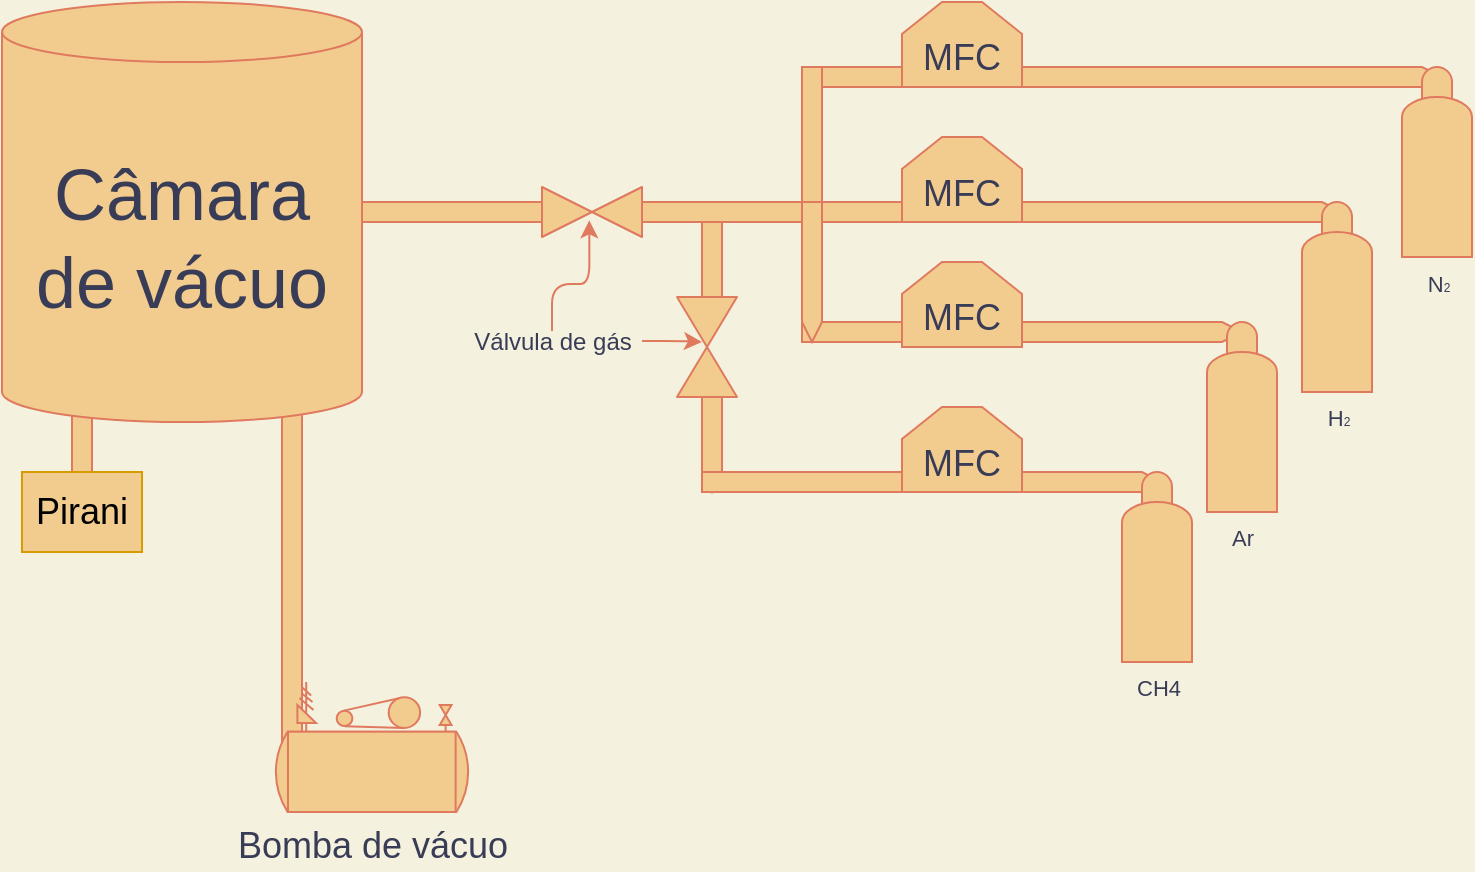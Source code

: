<mxfile version="15.6.5" type="github">
  <diagram id="pm0KyGwDIg-Bs8ifSs3f" name="Page-1">
    <mxGraphModel dx="1420" dy="745" grid="1" gridSize="10" guides="1" tooltips="1" connect="1" arrows="1" fold="1" page="1" pageScale="1" pageWidth="827" pageHeight="1169" background="#F4F1DE" math="0" shadow="0">
      <root>
        <mxCell id="0" />
        <mxCell id="1" parent="0" />
        <mxCell id="i2rfmJk4JtvdybACD0-p-4" value="" style="html=1;shadow=0;dashed=0;align=center;verticalAlign=middle;shape=mxgraph.arrows2.arrow;dy=0;dx=10;notch=0;rounded=0;sketch=0;fontSize=36;fontColor=#393C56;strokeColor=#E07A5F;fillColor=#F2CC8F;" parent="1" vertex="1">
          <mxGeometry x="400" y="380" width="100" height="10" as="geometry" />
        </mxCell>
        <mxCell id="i2rfmJk4JtvdybACD0-p-5" value="" style="verticalLabelPosition=bottom;align=center;html=1;verticalAlign=top;pointerEvents=1;dashed=0;shape=mxgraph.pid2valves.valve;valveType=gate;rounded=0;sketch=0;fontSize=36;fontColor=#393C56;strokeColor=#E07A5F;fillColor=#F2CC8F;" parent="1" vertex="1">
          <mxGeometry x="490" y="372.5" width="50" height="25" as="geometry" />
        </mxCell>
        <mxCell id="i2rfmJk4JtvdybACD0-p-6" value="" style="html=1;shadow=0;dashed=0;align=center;verticalAlign=middle;shape=mxgraph.arrows2.arrow;dy=0;dx=10;notch=0;rounded=0;sketch=0;fontSize=36;fontColor=#393C56;strokeColor=#E07A5F;fillColor=#F2CC8F;" parent="1" vertex="1">
          <mxGeometry x="540" y="380" width="90" height="10" as="geometry" />
        </mxCell>
        <mxCell id="i2rfmJk4JtvdybACD0-p-8" value="" style="html=1;shadow=0;dashed=0;align=center;verticalAlign=middle;shape=mxgraph.arrows2.arrow;dy=0;dx=10;notch=0;rounded=0;sketch=0;fontSize=36;fontColor=#393C56;strokeColor=#E07A5F;fillColor=#F2CC8F;rotation=90;" parent="1" vertex="1">
          <mxGeometry x="550" y="410" width="50" height="10" as="geometry" />
        </mxCell>
        <mxCell id="i2rfmJk4JtvdybACD0-p-11" value="" style="html=1;shadow=0;dashed=0;align=center;verticalAlign=middle;shape=mxgraph.arrows2.arrow;dy=0;dx=10;notch=0;rounded=0;sketch=0;fontSize=36;fontColor=#393C56;strokeColor=#E07A5F;fillColor=#F2CC8F;rotation=90;" parent="1" vertex="1">
          <mxGeometry x="545" y="490" width="60" height="10" as="geometry" />
        </mxCell>
        <mxCell id="i2rfmJk4JtvdybACD0-p-13" value="" style="verticalLabelPosition=bottom;align=center;html=1;verticalAlign=top;pointerEvents=1;dashed=0;shape=mxgraph.pid2valves.valve;valveType=gate;rounded=0;sketch=0;fontSize=36;fontColor=#393C56;strokeColor=#E07A5F;fillColor=#F2CC8F;rotation=90;" parent="1" vertex="1">
          <mxGeometry x="547.5" y="437.5" width="50" height="30" as="geometry" />
        </mxCell>
        <mxCell id="i2rfmJk4JtvdybACD0-p-14" value="" style="html=1;shadow=0;dashed=0;align=center;verticalAlign=middle;shape=mxgraph.arrows2.arrow;dy=0;dx=10;notch=0;rounded=0;sketch=0;fontSize=36;fontColor=#393C56;strokeColor=#E07A5F;fillColor=#F2CC8F;rotation=0;" parent="1" vertex="1">
          <mxGeometry x="570" y="515" width="110" height="10" as="geometry" />
        </mxCell>
        <mxCell id="i2rfmJk4JtvdybACD0-p-18" value="" style="html=1;shadow=0;dashed=0;align=center;verticalAlign=middle;shape=mxgraph.arrows2.arrow;dy=0;dx=10;notch=0;rounded=0;sketch=0;fontSize=36;fontColor=#393C56;strokeColor=#E07A5F;fillColor=#F2CC8F;rotation=0;" parent="1" vertex="1">
          <mxGeometry x="620" y="440" width="60" height="10" as="geometry" />
        </mxCell>
        <mxCell id="i2rfmJk4JtvdybACD0-p-19" value="" style="html=1;shadow=0;dashed=0;align=center;verticalAlign=middle;shape=mxgraph.arrows2.arrow;dy=0;dx=10;notch=0;rounded=0;sketch=0;fontSize=36;fontColor=#393C56;strokeColor=#E07A5F;fillColor=#F2CC8F;rotation=0;" parent="1" vertex="1">
          <mxGeometry x="630" y="380" width="50" height="10" as="geometry" />
        </mxCell>
        <mxCell id="i2rfmJk4JtvdybACD0-p-25" value="&lt;font style=&quot;font-size: 18px&quot;&gt;MFC&lt;/font&gt;" style="shape=loopLimit;whiteSpace=wrap;html=1;rounded=0;sketch=0;fontSize=36;fontColor=#393C56;strokeColor=#E07A5F;strokeWidth=1;fillColor=#F2CC8F;" parent="1" vertex="1">
          <mxGeometry x="670" y="347.5" width="60" height="42.5" as="geometry" />
        </mxCell>
        <mxCell id="i2rfmJk4JtvdybACD0-p-26" value="&lt;font style=&quot;font-size: 18px&quot;&gt;MFC&lt;/font&gt;" style="shape=loopLimit;whiteSpace=wrap;html=1;rounded=0;sketch=0;fontSize=36;fontColor=#393C56;strokeColor=#E07A5F;strokeWidth=1;fillColor=#F2CC8F;" parent="1" vertex="1">
          <mxGeometry x="670" y="410" width="60" height="42.5" as="geometry" />
        </mxCell>
        <mxCell id="i2rfmJk4JtvdybACD0-p-27" value="&lt;font style=&quot;font-size: 18px&quot;&gt;MFC&lt;/font&gt;" style="shape=loopLimit;whiteSpace=wrap;html=1;rounded=0;sketch=0;fontSize=36;fontColor=#393C56;strokeColor=#E07A5F;strokeWidth=1;fillColor=#F2CC8F;" parent="1" vertex="1">
          <mxGeometry x="670" y="482.5" width="60" height="42.5" as="geometry" />
        </mxCell>
        <mxCell id="i2rfmJk4JtvdybACD0-p-28" value="" style="html=1;shadow=0;dashed=0;align=center;verticalAlign=middle;shape=mxgraph.arrows2.arrow;dy=0;dx=10;notch=0;rounded=0;sketch=0;fontSize=36;fontColor=#393C56;strokeColor=#E07A5F;fillColor=#F2CC8F;rotation=90;" parent="1" vertex="1">
          <mxGeometry x="580" y="352.5" width="90" height="10" as="geometry" />
        </mxCell>
        <mxCell id="i2rfmJk4JtvdybACD0-p-29" value="" style="html=1;shadow=0;dashed=0;align=center;verticalAlign=middle;shape=mxgraph.arrows2.arrow;dy=0;dx=10;notch=0;rounded=0;sketch=0;fontSize=36;fontColor=#393C56;strokeColor=#E07A5F;fillColor=#F2CC8F;rotation=90;" parent="1" vertex="1">
          <mxGeometry x="590" y="410" width="70" height="10" as="geometry" />
        </mxCell>
        <mxCell id="i2rfmJk4JtvdybACD0-p-31" value="" style="html=1;shadow=0;dashed=0;align=center;verticalAlign=middle;shape=mxgraph.arrows2.arrow;dy=0;dx=10;notch=0;rounded=0;sketch=0;fontSize=36;fontColor=#393C56;strokeColor=#E07A5F;fillColor=#F2CC8F;rotation=0;" parent="1" vertex="1">
          <mxGeometry x="630" y="312.5" width="50" height="10" as="geometry" />
        </mxCell>
        <mxCell id="i2rfmJk4JtvdybACD0-p-32" value="&lt;font style=&quot;font-size: 18px&quot;&gt;MFC&lt;/font&gt;" style="shape=loopLimit;whiteSpace=wrap;html=1;rounded=0;sketch=0;fontSize=36;fontColor=#393C56;strokeColor=#E07A5F;strokeWidth=1;fillColor=#F2CC8F;" parent="1" vertex="1">
          <mxGeometry x="670" y="280" width="60" height="42.5" as="geometry" />
        </mxCell>
        <mxCell id="i2rfmJk4JtvdybACD0-p-33" value="" style="html=1;shadow=0;dashed=0;align=center;verticalAlign=middle;shape=mxgraph.arrows2.arrow;dy=0;dx=10;notch=0;rounded=0;sketch=0;fontSize=36;fontColor=#393C56;strokeColor=#E07A5F;fillColor=#F2CC8F;rotation=0;" parent="1" vertex="1">
          <mxGeometry x="730" y="515" width="70" height="10" as="geometry" />
        </mxCell>
        <mxCell id="i2rfmJk4JtvdybACD0-p-34" value="" style="html=1;shadow=0;dashed=0;align=center;verticalAlign=middle;shape=mxgraph.arrows2.arrow;dy=0;dx=10;notch=0;rounded=0;sketch=0;fontSize=36;fontColor=#393C56;strokeColor=#E07A5F;fillColor=#F2CC8F;rotation=0;" parent="1" vertex="1">
          <mxGeometry x="730" y="440" width="110" height="10" as="geometry" />
        </mxCell>
        <mxCell id="i2rfmJk4JtvdybACD0-p-35" value="" style="html=1;shadow=0;dashed=0;align=center;verticalAlign=middle;shape=mxgraph.arrows2.arrow;dy=0;dx=10;notch=0;rounded=0;sketch=0;fontSize=36;fontColor=#393C56;strokeColor=#E07A5F;fillColor=#F2CC8F;rotation=0;" parent="1" vertex="1">
          <mxGeometry x="730" y="380" width="160" height="10" as="geometry" />
        </mxCell>
        <mxCell id="i2rfmJk4JtvdybACD0-p-36" value="" style="html=1;shadow=0;dashed=0;align=center;verticalAlign=middle;shape=mxgraph.arrows2.arrow;dy=0;dx=10;notch=0;rounded=0;sketch=0;fontSize=36;fontColor=#393C56;strokeColor=#E07A5F;fillColor=#F2CC8F;rotation=0;" parent="1" vertex="1">
          <mxGeometry x="730" y="312.5" width="210" height="10" as="geometry" />
        </mxCell>
        <mxCell id="i2rfmJk4JtvdybACD0-p-37" value="" style="html=1;shadow=0;dashed=0;align=center;verticalAlign=middle;shape=mxgraph.arrows2.arrow;dy=0;dx=10;notch=0;rounded=0;sketch=0;fontSize=36;fontColor=#393C56;strokeColor=#E07A5F;fillColor=#F2CC8F;rotation=90;" parent="1" vertex="1">
          <mxGeometry x="275" y="570" width="180" height="10" as="geometry" />
        </mxCell>
        <mxCell id="i2rfmJk4JtvdybACD0-p-39" value="Bomba de vácuo&lt;br&gt;" style="verticalLabelPosition=bottom;outlineConnect=0;align=center;dashed=0;html=1;verticalAlign=top;shape=mxgraph.pid.compressors.ac_air_compressor;rounded=0;sketch=0;fontSize=18;fontColor=#393C56;strokeColor=#E07A5F;strokeWidth=1;fillColor=#F2CC8F;" parent="1" vertex="1">
          <mxGeometry x="355" y="620" width="100" height="65" as="geometry" />
        </mxCell>
        <mxCell id="i2rfmJk4JtvdybACD0-p-41" value="CH4" style="shape=mxgraph.pid.vessels.gas_bottle;html=1;pointerEvents=1;align=center;verticalLabelPosition=bottom;verticalAlign=top;dashed=0;rounded=0;sketch=0;fontSize=11;fontColor=#393C56;strokeColor=#E07A5F;strokeWidth=1;fillColor=#F2CC8F;" parent="1" vertex="1">
          <mxGeometry x="780" y="515" width="35" height="95" as="geometry" />
        </mxCell>
        <mxCell id="i2rfmJk4JtvdybACD0-p-42" value="Ar" style="shape=mxgraph.pid.vessels.gas_bottle;html=1;pointerEvents=1;align=center;verticalLabelPosition=bottom;verticalAlign=top;dashed=0;rounded=0;sketch=0;fontSize=11;fontColor=#393C56;strokeColor=#E07A5F;strokeWidth=1;fillColor=#F2CC8F;" parent="1" vertex="1">
          <mxGeometry x="822.5" y="440" width="35" height="95" as="geometry" />
        </mxCell>
        <mxCell id="i2rfmJk4JtvdybACD0-p-43" value="H&lt;font style=&quot;font-size: 6px&quot;&gt;2&lt;/font&gt;" style="shape=mxgraph.pid.vessels.gas_bottle;html=1;pointerEvents=1;align=center;verticalLabelPosition=bottom;verticalAlign=top;dashed=0;rounded=0;sketch=0;fontSize=11;fontColor=#393C56;strokeColor=#E07A5F;strokeWidth=1;fillColor=#F2CC8F;" parent="1" vertex="1">
          <mxGeometry x="870" y="380" width="35" height="95" as="geometry" />
        </mxCell>
        <mxCell id="i2rfmJk4JtvdybACD0-p-44" value="N&lt;font style=&quot;font-size: 6px&quot;&gt;2&lt;/font&gt;" style="shape=mxgraph.pid.vessels.gas_bottle;html=1;pointerEvents=1;align=center;verticalLabelPosition=bottom;verticalAlign=top;dashed=0;rounded=0;sketch=0;fontSize=11;fontColor=#393C56;strokeColor=#E07A5F;strokeWidth=1;fillColor=#F2CC8F;" parent="1" vertex="1">
          <mxGeometry x="920" y="312.5" width="35" height="95" as="geometry" />
        </mxCell>
        <mxCell id="i2rfmJk4JtvdybACD0-p-48" style="edgeStyle=orthogonalEdgeStyle;curved=0;rounded=1;sketch=0;orthogonalLoop=1;jettySize=auto;html=1;entryX=0.473;entryY=0.667;entryDx=0;entryDy=0;entryPerimeter=0;fontSize=12;fontColor=#393C56;strokeColor=#E07A5F;fillColor=#F2CC8F;" parent="1" source="i2rfmJk4JtvdybACD0-p-46" target="i2rfmJk4JtvdybACD0-p-5" edge="1">
          <mxGeometry relative="1" as="geometry" />
        </mxCell>
        <mxCell id="i2rfmJk4JtvdybACD0-p-49" style="edgeStyle=orthogonalEdgeStyle;curved=0;rounded=1;sketch=0;orthogonalLoop=1;jettySize=auto;html=1;entryX=0.45;entryY=0.583;entryDx=0;entryDy=0;entryPerimeter=0;fontSize=12;fontColor=#393C56;strokeColor=#E07A5F;fillColor=#F2CC8F;" parent="1" source="i2rfmJk4JtvdybACD0-p-46" target="i2rfmJk4JtvdybACD0-p-13" edge="1">
          <mxGeometry relative="1" as="geometry" />
        </mxCell>
        <mxCell id="i2rfmJk4JtvdybACD0-p-46" value="&lt;font style=&quot;font-size: 12px&quot;&gt;Válvula de gás&lt;/font&gt;" style="text;html=1;align=center;verticalAlign=middle;resizable=0;points=[];autosize=1;strokeColor=none;fillColor=none;fontSize=6;fontColor=#393C56;" parent="1" vertex="1">
          <mxGeometry x="450" y="444.5" width="90" height="10" as="geometry" />
        </mxCell>
        <mxCell id="fzmC69lv0-OHPau7h5W_-1" value="" style="html=1;shadow=0;dashed=0;align=center;verticalAlign=middle;shape=mxgraph.arrows2.arrow;dy=0;dx=10;notch=0;rounded=0;sketch=0;fontSize=36;fontColor=#393C56;strokeColor=#E07A5F;fillColor=#F2CC8F;rotation=90;" vertex="1" parent="1">
          <mxGeometry x="235" y="495" width="50" height="10" as="geometry" />
        </mxCell>
        <mxCell id="fzmC69lv0-OHPau7h5W_-2" value="&lt;font style=&quot;font-size: 36px&quot;&gt;Câmara de vácuo&lt;/font&gt;" style="shape=cylinder3;whiteSpace=wrap;html=1;boundedLbl=1;backgroundOutline=1;size=15;rounded=0;sketch=0;fontColor=#393C56;strokeColor=#E07A5F;fillColor=#F2CC8F;" vertex="1" parent="1">
          <mxGeometry x="220" y="280" width="180" height="210" as="geometry" />
        </mxCell>
        <mxCell id="fzmC69lv0-OHPau7h5W_-3" value="&lt;font style=&quot;font-size: 18px&quot;&gt;Pirani&lt;/font&gt;" style="rounded=0;whiteSpace=wrap;html=1;strokeColor=#d79b00;fillColor=#F2CC8F;fontColor=default;" vertex="1" parent="1">
          <mxGeometry x="230" y="515" width="60" height="40" as="geometry" />
        </mxCell>
      </root>
    </mxGraphModel>
  </diagram>
</mxfile>
